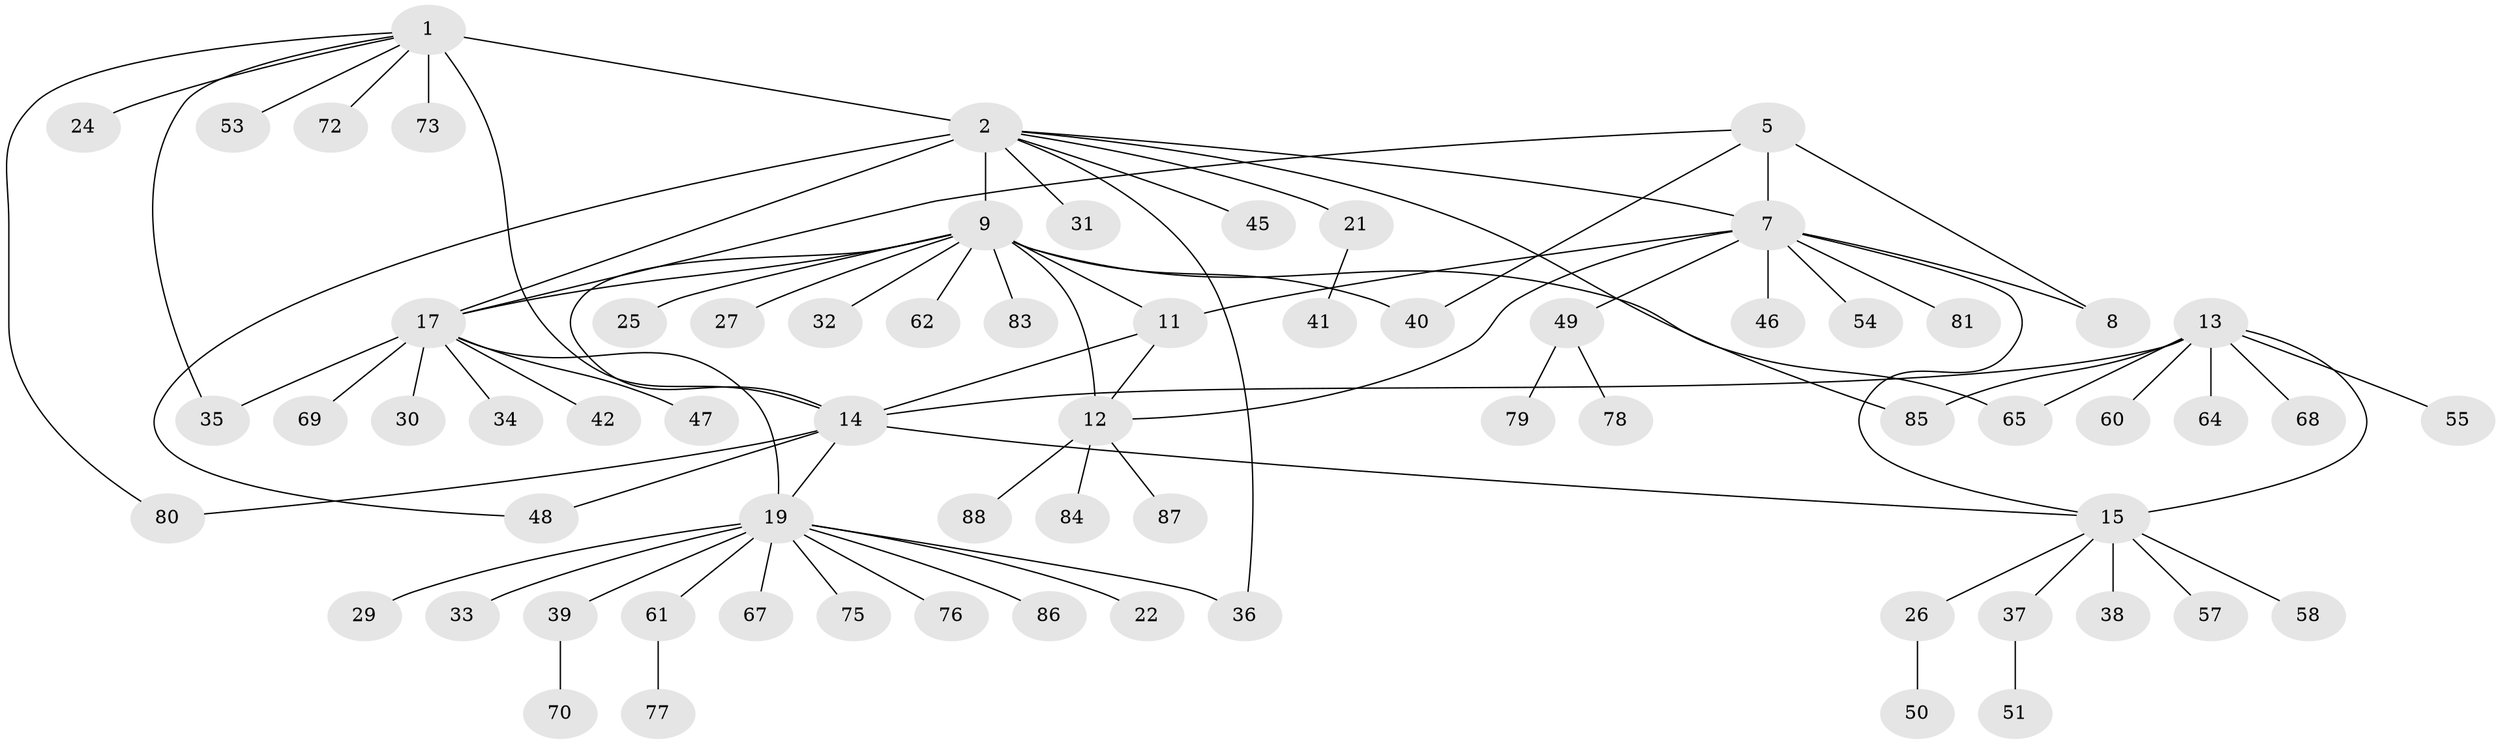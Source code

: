 // Generated by graph-tools (version 1.1) at 2025/24/03/03/25 07:24:10]
// undirected, 69 vertices, 86 edges
graph export_dot {
graph [start="1"]
  node [color=gray90,style=filled];
  1 [super="+4"];
  2 [super="+3"];
  5 [super="+6"];
  7 [super="+82"];
  8 [super="+52"];
  9 [super="+10"];
  11 [super="+23"];
  12 [super="+71"];
  13 [super="+16"];
  14;
  15 [super="+43"];
  17 [super="+18"];
  19 [super="+20"];
  21 [super="+74"];
  22;
  24;
  25;
  26 [super="+28"];
  27;
  29;
  30;
  31;
  32;
  33;
  34;
  35;
  36;
  37;
  38;
  39 [super="+44"];
  40;
  41;
  42;
  45 [super="+56"];
  46;
  47;
  48 [super="+59"];
  49 [super="+63"];
  50;
  51;
  53;
  54;
  55;
  57;
  58;
  60 [super="+66"];
  61;
  62;
  64;
  65;
  67;
  68;
  69;
  70;
  72;
  73;
  75;
  76;
  77;
  78;
  79;
  80 [super="+89"];
  81;
  83;
  84;
  85;
  86;
  87;
  88;
  1 -- 2 [weight=4];
  1 -- 14;
  1 -- 35;
  1 -- 53;
  1 -- 72;
  1 -- 73;
  1 -- 80;
  1 -- 24;
  2 -- 7;
  2 -- 21;
  2 -- 31;
  2 -- 48;
  2 -- 17;
  2 -- 36;
  2 -- 85;
  2 -- 9;
  2 -- 45;
  5 -- 7 [weight=2];
  5 -- 8 [weight=2];
  5 -- 17;
  5 -- 40;
  7 -- 8;
  7 -- 11;
  7 -- 15;
  7 -- 46;
  7 -- 49;
  7 -- 54;
  7 -- 81;
  7 -- 12;
  9 -- 11 [weight=2];
  9 -- 12 [weight=2];
  9 -- 14;
  9 -- 25;
  9 -- 27;
  9 -- 40;
  9 -- 62;
  9 -- 65;
  9 -- 83;
  9 -- 32;
  9 -- 17;
  11 -- 12;
  11 -- 14;
  12 -- 84;
  12 -- 87;
  12 -- 88;
  13 -- 14 [weight=2];
  13 -- 15 [weight=2];
  13 -- 55;
  13 -- 64;
  13 -- 65;
  13 -- 68;
  13 -- 85;
  13 -- 60;
  14 -- 15;
  14 -- 80;
  14 -- 19;
  14 -- 48;
  15 -- 26;
  15 -- 37;
  15 -- 38;
  15 -- 57;
  15 -- 58;
  17 -- 19 [weight=4];
  17 -- 30;
  17 -- 35;
  17 -- 42;
  17 -- 47;
  17 -- 34;
  17 -- 69;
  19 -- 22;
  19 -- 29;
  19 -- 33;
  19 -- 61;
  19 -- 67;
  19 -- 76;
  19 -- 36;
  19 -- 39;
  19 -- 75;
  19 -- 86;
  21 -- 41;
  26 -- 50;
  37 -- 51;
  39 -- 70;
  49 -- 78;
  49 -- 79;
  61 -- 77;
}

